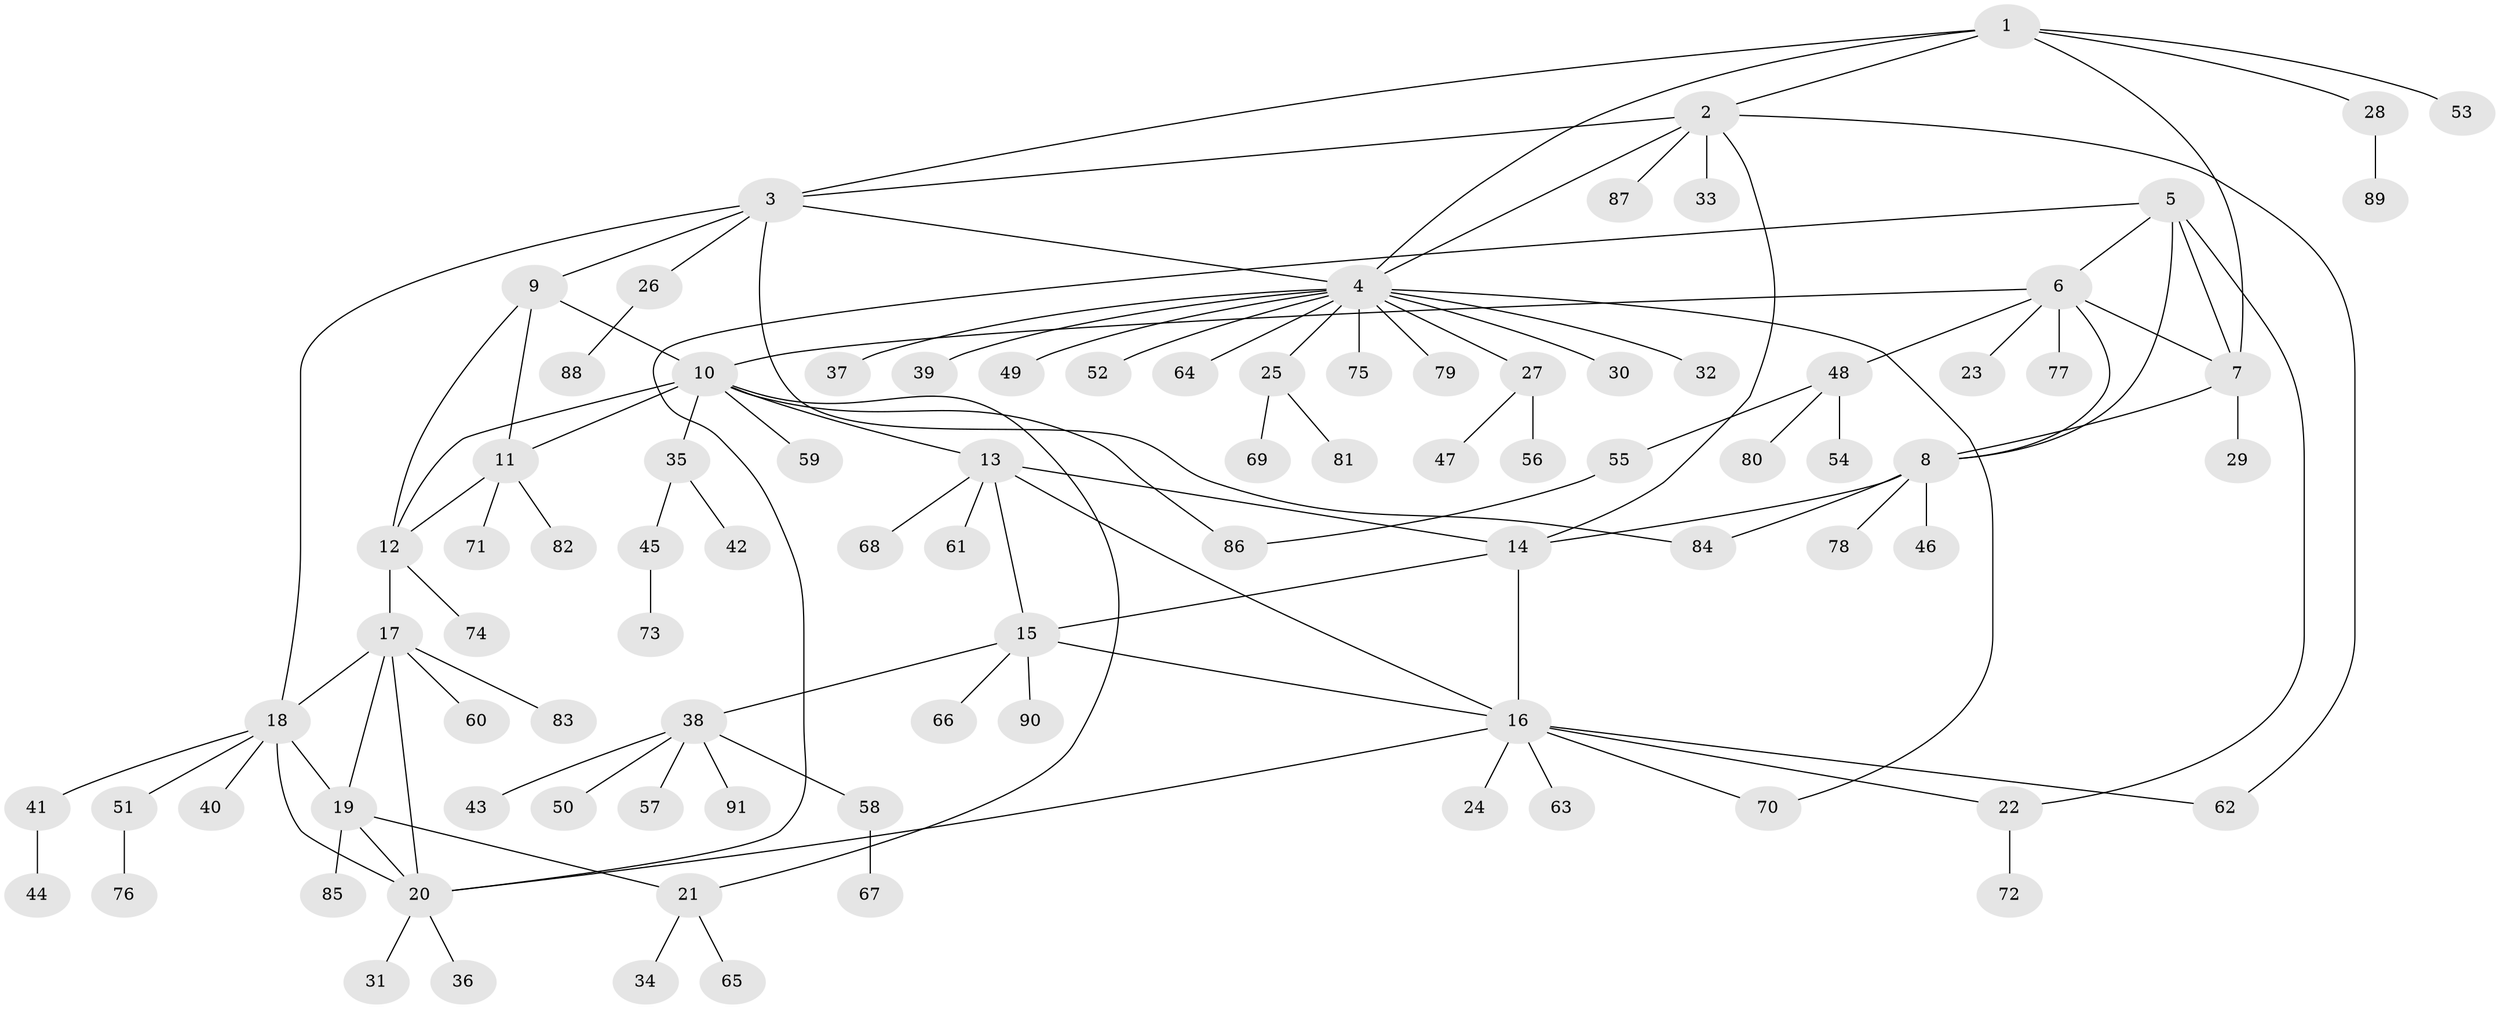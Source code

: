 // Generated by graph-tools (version 1.1) at 2025/26/03/09/25 03:26:42]
// undirected, 91 vertices, 117 edges
graph export_dot {
graph [start="1"]
  node [color=gray90,style=filled];
  1;
  2;
  3;
  4;
  5;
  6;
  7;
  8;
  9;
  10;
  11;
  12;
  13;
  14;
  15;
  16;
  17;
  18;
  19;
  20;
  21;
  22;
  23;
  24;
  25;
  26;
  27;
  28;
  29;
  30;
  31;
  32;
  33;
  34;
  35;
  36;
  37;
  38;
  39;
  40;
  41;
  42;
  43;
  44;
  45;
  46;
  47;
  48;
  49;
  50;
  51;
  52;
  53;
  54;
  55;
  56;
  57;
  58;
  59;
  60;
  61;
  62;
  63;
  64;
  65;
  66;
  67;
  68;
  69;
  70;
  71;
  72;
  73;
  74;
  75;
  76;
  77;
  78;
  79;
  80;
  81;
  82;
  83;
  84;
  85;
  86;
  87;
  88;
  89;
  90;
  91;
  1 -- 2;
  1 -- 3;
  1 -- 4;
  1 -- 7;
  1 -- 28;
  1 -- 53;
  2 -- 3;
  2 -- 4;
  2 -- 14;
  2 -- 33;
  2 -- 62;
  2 -- 87;
  3 -- 4;
  3 -- 9;
  3 -- 18;
  3 -- 26;
  3 -- 84;
  4 -- 25;
  4 -- 27;
  4 -- 30;
  4 -- 32;
  4 -- 37;
  4 -- 39;
  4 -- 49;
  4 -- 52;
  4 -- 64;
  4 -- 70;
  4 -- 75;
  4 -- 79;
  5 -- 6;
  5 -- 7;
  5 -- 8;
  5 -- 20;
  5 -- 22;
  6 -- 7;
  6 -- 8;
  6 -- 10;
  6 -- 23;
  6 -- 48;
  6 -- 77;
  7 -- 8;
  7 -- 29;
  8 -- 14;
  8 -- 46;
  8 -- 78;
  8 -- 84;
  9 -- 10;
  9 -- 11;
  9 -- 12;
  10 -- 11;
  10 -- 12;
  10 -- 13;
  10 -- 21;
  10 -- 35;
  10 -- 59;
  10 -- 86;
  11 -- 12;
  11 -- 71;
  11 -- 82;
  12 -- 17;
  12 -- 74;
  13 -- 14;
  13 -- 15;
  13 -- 16;
  13 -- 61;
  13 -- 68;
  14 -- 15;
  14 -- 16;
  15 -- 16;
  15 -- 38;
  15 -- 66;
  15 -- 90;
  16 -- 20;
  16 -- 22;
  16 -- 24;
  16 -- 62;
  16 -- 63;
  16 -- 70;
  17 -- 18;
  17 -- 19;
  17 -- 20;
  17 -- 60;
  17 -- 83;
  18 -- 19;
  18 -- 20;
  18 -- 40;
  18 -- 41;
  18 -- 51;
  19 -- 20;
  19 -- 21;
  19 -- 85;
  20 -- 31;
  20 -- 36;
  21 -- 34;
  21 -- 65;
  22 -- 72;
  25 -- 69;
  25 -- 81;
  26 -- 88;
  27 -- 47;
  27 -- 56;
  28 -- 89;
  35 -- 42;
  35 -- 45;
  38 -- 43;
  38 -- 50;
  38 -- 57;
  38 -- 58;
  38 -- 91;
  41 -- 44;
  45 -- 73;
  48 -- 54;
  48 -- 55;
  48 -- 80;
  51 -- 76;
  55 -- 86;
  58 -- 67;
}
